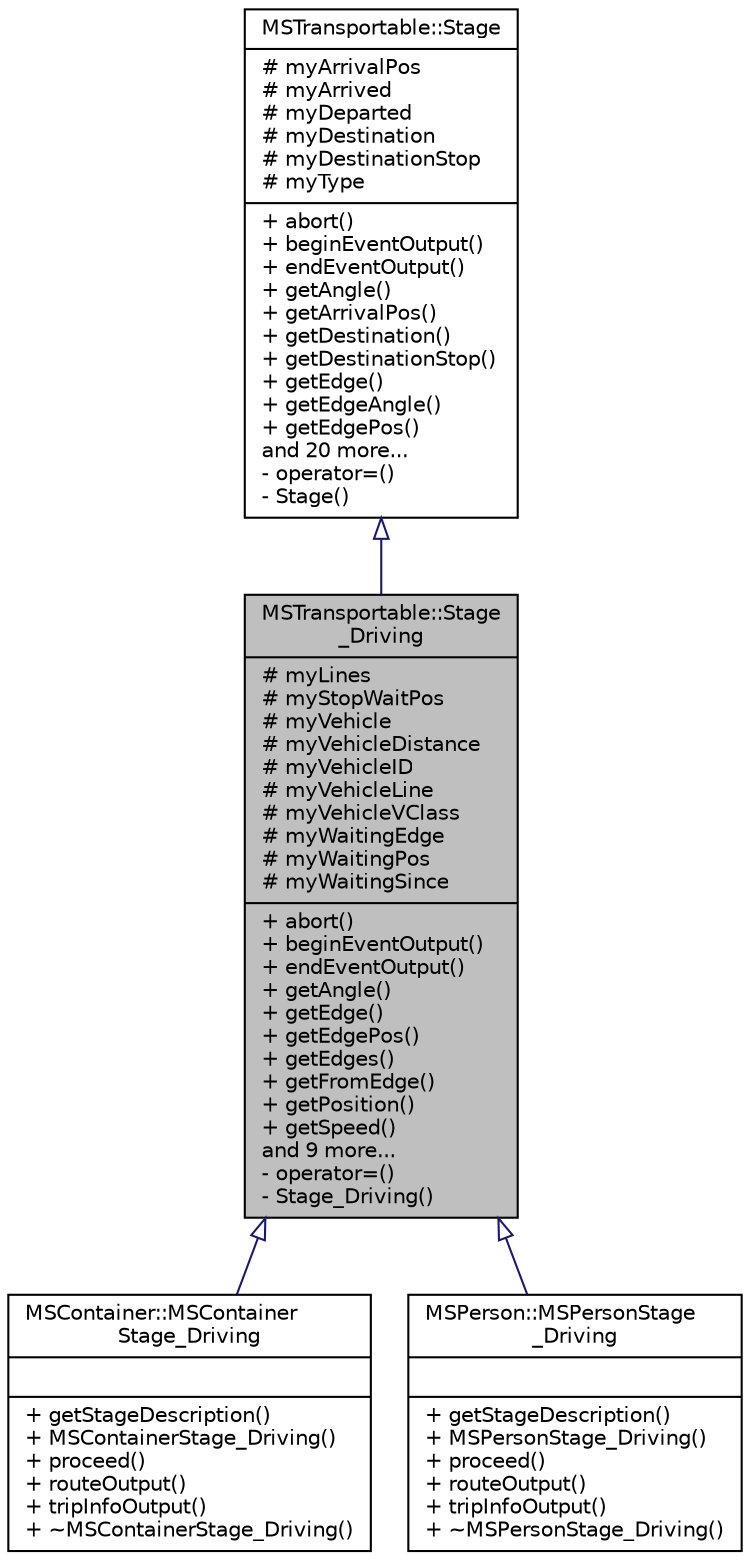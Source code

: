 digraph "MSTransportable::Stage_Driving"
{
  edge [fontname="Helvetica",fontsize="10",labelfontname="Helvetica",labelfontsize="10"];
  node [fontname="Helvetica",fontsize="10",shape=record];
  Node0 [label="{MSTransportable::Stage\l_Driving\n|# myLines\l# myStopWaitPos\l# myVehicle\l# myVehicleDistance\l# myVehicleID\l# myVehicleLine\l# myVehicleVClass\l# myWaitingEdge\l# myWaitingPos\l# myWaitingSince\l|+ abort()\l+ beginEventOutput()\l+ endEventOutput()\l+ getAngle()\l+ getEdge()\l+ getEdgePos()\l+ getEdges()\l+ getFromEdge()\l+ getPosition()\l+ getSpeed()\land 9 more...\l- operator=()\l- Stage_Driving()\l}",height=0.2,width=0.4,color="black", fillcolor="grey75", style="filled", fontcolor="black"];
  Node1 -> Node0 [dir="back",color="midnightblue",fontsize="10",style="solid",arrowtail="onormal",fontname="Helvetica"];
  Node1 [label="{MSTransportable::Stage\n|# myArrivalPos\l# myArrived\l# myDeparted\l# myDestination\l# myDestinationStop\l# myType\l|+ abort()\l+ beginEventOutput()\l+ endEventOutput()\l+ getAngle()\l+ getArrivalPos()\l+ getDestination()\l+ getDestinationStop()\l+ getEdge()\l+ getEdgeAngle()\l+ getEdgePos()\land 20 more...\l- operator=()\l- Stage()\l}",height=0.2,width=0.4,color="black", fillcolor="white", style="filled",URL="$df/dce/class_m_s_transportable_1_1_stage.html"];
  Node0 -> Node2 [dir="back",color="midnightblue",fontsize="10",style="solid",arrowtail="onormal",fontname="Helvetica"];
  Node2 [label="{MSContainer::MSContainer\lStage_Driving\n||+ getStageDescription()\l+ MSContainerStage_Driving()\l+ proceed()\l+ routeOutput()\l+ tripInfoOutput()\l+ ~MSContainerStage_Driving()\l}",height=0.2,width=0.4,color="black", fillcolor="white", style="filled",URL="$d4/d3f/class_m_s_container_1_1_m_s_container_stage___driving.html"];
  Node0 -> Node3 [dir="back",color="midnightblue",fontsize="10",style="solid",arrowtail="onormal",fontname="Helvetica"];
  Node3 [label="{MSPerson::MSPersonStage\l_Driving\n||+ getStageDescription()\l+ MSPersonStage_Driving()\l+ proceed()\l+ routeOutput()\l+ tripInfoOutput()\l+ ~MSPersonStage_Driving()\l}",height=0.2,width=0.4,color="black", fillcolor="white", style="filled",URL="$d8/d6d/class_m_s_person_1_1_m_s_person_stage___driving.html"];
}
